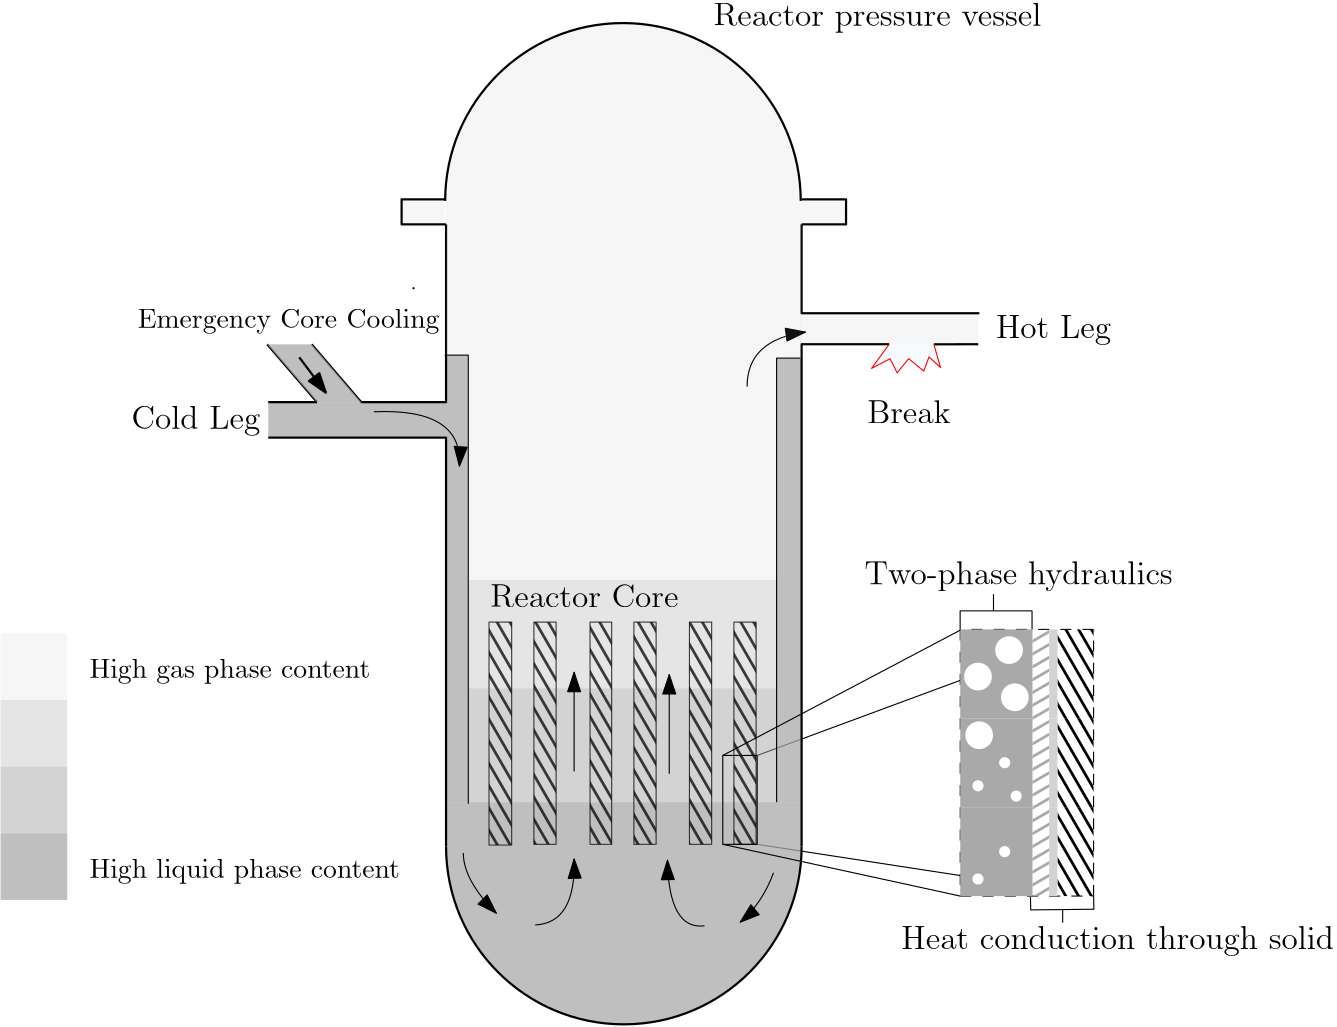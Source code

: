 <?xml version="1.0"?>
<!DOCTYPE ipe SYSTEM "ipe.dtd">
<ipe version="70206" creator="Ipe 7.2.7">
<info created="D:20170501110047" modified="D:20170503193139"/>
<ipestyle name="basic">
<symbol name="arrow/arc(spx)">
<path stroke="sym-stroke" fill="sym-stroke" pen="sym-pen">
0 0 m
-1 0.333 l
-1 -0.333 l
h
</path>
</symbol>
<symbol name="arrow/farc(spx)">
<path stroke="sym-stroke" fill="white" pen="sym-pen">
0 0 m
-1 0.333 l
-1 -0.333 l
h
</path>
</symbol>
<symbol name="arrow/ptarc(spx)">
<path stroke="sym-stroke" fill="sym-stroke" pen="sym-pen">
0 0 m
-1 0.333 l
-0.8 0 l
-1 -0.333 l
h
</path>
</symbol>
<symbol name="arrow/fptarc(spx)">
<path stroke="sym-stroke" fill="white" pen="sym-pen">
0 0 m
-1 0.333 l
-0.8 0 l
-1 -0.333 l
h
</path>
</symbol>
<symbol name="mark/circle(sx)" transformations="translations">
<path fill="sym-stroke">
0.6 0 0 0.6 0 0 e
0.4 0 0 0.4 0 0 e
</path>
</symbol>
<symbol name="mark/disk(sx)" transformations="translations">
<path fill="sym-stroke">
0.6 0 0 0.6 0 0 e
</path>
</symbol>
<symbol name="mark/fdisk(sfx)" transformations="translations">
<group>
<path fill="sym-fill">
0.5 0 0 0.5 0 0 e
</path>
<path fill="sym-stroke" fillrule="eofill">
0.6 0 0 0.6 0 0 e
0.4 0 0 0.4 0 0 e
</path>
</group>
</symbol>
<symbol name="mark/box(sx)" transformations="translations">
<path fill="sym-stroke" fillrule="eofill">
-0.6 -0.6 m
0.6 -0.6 l
0.6 0.6 l
-0.6 0.6 l
h
-0.4 -0.4 m
0.4 -0.4 l
0.4 0.4 l
-0.4 0.4 l
h
</path>
</symbol>
<symbol name="mark/square(sx)" transformations="translations">
<path fill="sym-stroke">
-0.6 -0.6 m
0.6 -0.6 l
0.6 0.6 l
-0.6 0.6 l
h
</path>
</symbol>
<symbol name="mark/fsquare(sfx)" transformations="translations">
<group>
<path fill="sym-fill">
-0.5 -0.5 m
0.5 -0.5 l
0.5 0.5 l
-0.5 0.5 l
h
</path>
<path fill="sym-stroke" fillrule="eofill">
-0.6 -0.6 m
0.6 -0.6 l
0.6 0.6 l
-0.6 0.6 l
h
-0.4 -0.4 m
0.4 -0.4 l
0.4 0.4 l
-0.4 0.4 l
h
</path>
</group>
</symbol>
<symbol name="mark/cross(sx)" transformations="translations">
<group>
<path fill="sym-stroke">
-0.43 -0.57 m
0.57 0.43 l
0.43 0.57 l
-0.57 -0.43 l
h
</path>
<path fill="sym-stroke">
-0.43 0.57 m
0.57 -0.43 l
0.43 -0.57 l
-0.57 0.43 l
h
</path>
</group>
</symbol>
<symbol name="arrow/fnormal(spx)">
<path stroke="sym-stroke" fill="white" pen="sym-pen">
0 0 m
-1 0.333 l
-1 -0.333 l
h
</path>
</symbol>
<symbol name="arrow/pointed(spx)">
<path stroke="sym-stroke" fill="sym-stroke" pen="sym-pen">
0 0 m
-1 0.333 l
-0.8 0 l
-1 -0.333 l
h
</path>
</symbol>
<symbol name="arrow/fpointed(spx)">
<path stroke="sym-stroke" fill="white" pen="sym-pen">
0 0 m
-1 0.333 l
-0.8 0 l
-1 -0.333 l
h
</path>
</symbol>
<symbol name="arrow/linear(spx)">
<path stroke="sym-stroke" pen="sym-pen">
-1 0.333 m
0 0 l
-1 -0.333 l
</path>
</symbol>
<symbol name="arrow/fdouble(spx)">
<path stroke="sym-stroke" fill="white" pen="sym-pen">
0 0 m
-1 0.333 l
-1 -0.333 l
h
-1 0 m
-2 0.333 l
-2 -0.333 l
h
</path>
</symbol>
<symbol name="arrow/double(spx)">
<path stroke="sym-stroke" fill="sym-stroke" pen="sym-pen">
0 0 m
-1 0.333 l
-1 -0.333 l
h
-1 0 m
-2 0.333 l
-2 -0.333 l
h
</path>
</symbol>
<pen name="heavier" value="0.8"/>
<pen name="fat" value="1.2"/>
<pen name="ultrafat" value="2"/>
<symbolsize name="large" value="5"/>
<symbolsize name="small" value="2"/>
<symbolsize name="tiny" value="1.1"/>
<arrowsize name="large" value="10"/>
<arrowsize name="small" value="5"/>
<arrowsize name="tiny" value="3"/>
<color name="red" value="1 0 0"/>
<color name="green" value="0 1 0"/>
<color name="blue" value="0 0 1"/>
<color name="yellow" value="1 1 0"/>
<color name="orange" value="1 0.647 0"/>
<color name="gold" value="1 0.843 0"/>
<color name="purple" value="0.627 0.125 0.941"/>
<color name="gray" value="0.745"/>
<color name="brown" value="0.647 0.165 0.165"/>
<color name="navy" value="0 0 0.502"/>
<color name="pink" value="1 0.753 0.796"/>
<color name="seagreen" value="0.18 0.545 0.341"/>
<color name="turquoise" value="0.251 0.878 0.816"/>
<color name="violet" value="0.933 0.51 0.933"/>
<color name="darkblue" value="0 0 0.545"/>
<color name="darkcyan" value="0 0.545 0.545"/>
<color name="darkgray" value="0.663"/>
<color name="darkgreen" value="0 0.392 0"/>
<color name="darkmagenta" value="0.545 0 0.545"/>
<color name="darkorange" value="1 0.549 0"/>
<color name="darkred" value="0.545 0 0"/>
<color name="lightblue" value="0.678 0.847 0.902"/>
<color name="lightcyan" value="0.878 1 1"/>
<color name="lightgray" value="0.827"/>
<color name="lightgreen" value="0.565 0.933 0.565"/>
<color name="lightyellow" value="1 1 0.878"/>
<dashstyle name="dashed" value="[4] 0"/>
<dashstyle name="dotted" value="[1 3] 0"/>
<dashstyle name="dash dotted" value="[4 2 1 2] 0"/>
<dashstyle name="dash dot dotted" value="[4 2 1 2 1 2] 0"/>
<textsize name="large" value="\large"/>
<textsize name="Large" value="\Large"/>
<textsize name="LARGE" value="\LARGE"/>
<textsize name="huge" value="\huge"/>
<textsize name="Huge" value="\Huge"/>
<textsize name="small" value="\small"/>
<textsize name="footnote" value="\footnotesize"/>
<textsize name="tiny" value="\tiny"/>
<textstyle name="center" begin="\begin{center}" end="\end{center}"/>
<textstyle name="itemize" begin="\begin{itemize}" end="\end{itemize}"/>
<textstyle name="item" begin="\begin{itemize}\item{}" end="\end{itemize}"/>
<gridsize name="4 pts" value="4"/>
<gridsize name="8 pts (~3 mm)" value="8"/>
<gridsize name="16 pts (~6 mm)" value="16"/>
<gridsize name="32 pts (~12 mm)" value="32"/>
<gridsize name="10 pts (~3.5 mm)" value="10"/>
<gridsize name="20 pts (~7 mm)" value="20"/>
<gridsize name="14 pts (~5 mm)" value="14"/>
<gridsize name="28 pts (~10 mm)" value="28"/>
<gridsize name="56 pts (~20 mm)" value="56"/>
<anglesize name="90 deg" value="90"/>
<anglesize name="60 deg" value="60"/>
<anglesize name="45 deg" value="45"/>
<anglesize name="30 deg" value="30"/>
<anglesize name="22.5 deg" value="22.5"/>
<opacity name="10%" value="0.1"/>
<opacity name="30%" value="0.3"/>
<opacity name="50%" value="0.5"/>
<opacity name="75%" value="0.75"/>
<tiling name="falling" angle="-60" step="4" width="1"/>
<tiling name="rising" angle="30" step="4" width="1"/>
</ipestyle>
<page>
<layer name="alpha"/>
<view layers="alpha" active="alpha"/>
<path layer="alpha" matrix="0.540671 0 0 0.58198 174.617 172.52" stroke="black">
240 384 m
464 352 l
</path>
<path matrix="0.541846 0 0 1.40264 174.335 -200.38" stroke="black">
240 448 m
464 480 l
</path>
<path matrix="0.6 0 0 0.75 147.089 113.376" stroke="black" fill="white" dash="dashed">
384 480 m
384 352 l
464 352 l
464 480 l
h
</path>
<path matrix="1 0 0 1 128.379 -116.804" fill="darkgray" opacity="75%">
192 512 m
64 0 0 -64 128 512 64 512 a
64 528 m
64 512 l
192 512 l
192 528 l
192 528 l
192 528 l
h
</path>
<path matrix="1.14518 0 0 0.993308 91.0691 2.75203" fill="darkgray" opacity="75%">
192.379 572.126 m
192.379 411.196 l
200.238 411.196 l
200.238 572.126 l
h
</path>
<path fill="darkgray" opacity="75%">
192.379 572.126 m
192.379 411.196 l
200.238 411.196 l
200.238 572.126 l
h
</path>
<path matrix="0.8685 0 0 1 89.0705 11.1963" fill="darkgray" opacity="30%">
128 480 m
128 440.982 l
256.492 440.982 l
256.492 480 l
h
</path>
<path fill="darkgray" opacity="75%">
192.379 555.196 m
192.379 542.412 l
128.379 542.412 l
128.379 555.196 l
h
</path>
<path matrix="1 0 0 1 -0.414063 0" fill="darkgray" opacity="10%">
320.379 587.196 m
320.379 576.045 l
384.379 576.045 l
384.379 587.196 l
h
</path>
<path matrix="1 0 0 1 64.3785 43.1963" fill="darkgray" opacity="10%">
255.682 584.462 m
64 0 0 64 191.682 584.462 127.682 584.462 a
128 576 m
112 576 l
112 585 l
128 585 l
256 576 m
272 576 l
272 585 l
256 585 l
127.682 584.462 m
127.682 576 l
256 576 l
256 584.462 l
h
</path>
<path matrix="1 0 0 1 128.06 51.658" stroke="black" pen="heavier">
192 576 m
64 0 0 64 128 576 64 576 a
</path>
<path matrix="0.864957 0 0 3.28054 89.5239 -955.462" fill="darkgray" opacity="10%">
128 480 m
128 440.982 l
256.492 440.982 l
256.492 480 l
h
</path>
<path matrix="0.868282 0 0 0.853791 89.0983 69.6797" fill="darkgray" opacity="50%">
128 448 m
128 400 l
256 400 l
256 448 l
h
</path>
<path matrix="1 0 0 1 128.379 -116.804" stroke="black" pen="heavier">
192 512 m
64 0 0 -64 128 512 64 512 a
</path>
<path matrix="1 0 0 1.15012 64.3785 -46.4504" stroke="black" pen="heavier">
128 384 m
128 512 l
128 512 l
64 512 l
</path>
<path matrix="0.492548 0 0 1.41288 194.286 -147.349" stroke="black" pen="heavier">
256 384 m
256 512 l
320 512 l
</path>
<path matrix="0.477207 0 0 2 131.296 -532.804" stroke="black" pen="heavier">
64 544 m
128 544 l
128 576 l
</path>
<path matrix="1 0 0 1 64.3785 43.1963" stroke="black" pen="heavier">
320 544 m
256 544 l
256 576 l
</path>
<path matrix="1 0 0 1 64.3785 43.1963" stroke="black" pen="heavier">
128 576 m
112 576 l
112 585 l
128 585 l
</path>
<path matrix="1 0 0 1 64.3785 11.1963" stroke="black" pen="heavier" cap="1">
116.28 585.002 m
116.28 585.002 l
</path>
<path matrix="1 0 0 1 208.379 43.1963" stroke="black" pen="heavier">
112 576 m
128 576 l
128 585 l
112 585 l
</path>
<path matrix="1.33333 0 0 1 10.6667 12" stroke="0" fill="black" opacity="75%" tiling="falling">
160 464 m
160 384 l
166 384 l
166 464 l
h
</path>
<path matrix="1.29797 0 0 1 36.537 12" stroke="0" fill="black" opacity="75%" tiling="falling">
160 464 m
160 384 l
166 384 l
166 464 l
h
</path>
<path matrix="1.33333 0 0 1 46.6667 12" stroke="0" fill="black" opacity="75%" tiling="falling">
160 464 m
160 384 l
166 384 l
166 464 l
h
</path>
<path matrix="1.33333 0 0 1 66.6667 12" stroke="0" fill="black" opacity="75%" tiling="falling">
160 464 m
160 384 l
166 384 l
166 464 l
h
</path>
<path matrix="1.35997 0 0 1.00332 -9.75447 10.4601" stroke="0" fill="black" opacity="75%" tiling="falling">
160 464 m
160 384 l
166 384 l
166 464 l
h
</path>
<path matrix="1.33333 0 0 1 -16 12" stroke="0" fill="black" opacity="75%" tiling="falling">
240 464 m
240 384 l
234 384 l
234 464 l
h
</path>
<path matrix="1 0 0 1 64.3785 11.1963" stroke="black">
127.5 560.93 m
136 560.93 l
136 399.445 l
</path>
<path matrix="1 0 0 1 -22.5114 9.3763" fill="darkgray">
400 464 m
400 432 l
426 432 l
426 464 l
h
</path>
<path matrix="1 0 0 1 -22.5114 9.3763" fill="darkgray">
400 432 m
400 400 l
426 400 l
426 432 l
h
</path>
<path matrix="1 0 0 1 -22.5114 9.3763" fill="darkgray">
400 400 m
400 368 l
426 368 l
426 400 l
h
</path>
<path matrix="1 0 0 1 -22.5114 9.3763" fill="1">
2 0 0 2 416 384 e
</path>
<path matrix="1 0 0 1 -22.5114 41.3763" fill="1">
2 0 0 2 416 384 e
</path>
<path matrix="1 0 0 1 -32.1154 33.064" fill="1">
2 0 0 2 416 384 e
</path>
<path matrix="1 0 0 1 -32.1154 -0.475133" fill="1">
2 0 0 2 416 384 e
</path>
<path matrix="1 0 0 1 -31.7013 51.2827" fill="1">
5 0 0 5 416 384 e
</path>
<path matrix="1 0 0 1 -32.1153 72.4003" fill="1">
5 0 0 5 416 384 e
</path>
<path matrix="1 0 0 1 -18.8653 64.9471" fill="1">
5 0 0 5 416 384 e
</path>
<path matrix="1 0 0 1 -20.9356 81.9237" fill="1">
5 0 0 5 416 384 e
</path>
<path matrix="1 0 0 1 -18.3708 29.3685" fill="1">
2 0 0 2 416 384 e
</path>
<path matrix="1 0 0 1 -22.5114 -22.6237" fill="black" tiling="falling">
435 464 m
435 432 l
448 432 l
448 464 l
h
</path>
<path matrix="1 0 0 1 -22.5114 -54.6237" fill="black" tiling="falling">
435 464 m
435 432 l
448 432 l
448 464 l
h
</path>
<path matrix="1 0 0 1 -22.5114 -22.6237" fill="lightgray">
432 464 m
432 432 l
435 432 l
435 464 l
h
</path>
<path matrix="1 0 0 1 -22.5114 -54.6237" fill="lightgray">
432 464 m
432 432 l
435 432 l
435 464 l
h
</path>
<path matrix="1 0 0 1 -12.5114 -54.6237" fill="darkgray" tiling="rising">
416 464 m
416 432 l
422 432 l
422 464 l
h
</path>
<path matrix="1 0 0 1 -12.5114 -22.6237" fill="darkgray" tiling="rising">
416 464 m
416 432 l
422 432 l
422 464 l
h
</path>
<path matrix="0.534299 0 0 0.58198 172.317 172.52" stroke="black">
224 384 m
384 352 l
</path>
<text matrix="1 0 0 1 -136.993 73.5963" transformations="translations" pos="480 416" stroke="black" type="label" width="111.012" height="8.307" depth="2.32" valign="baseline" size="large">Two-phase hydraulics</text>
<text matrix="0.994039 0 0 1.00766 -89.0574 -28.6506" transformations="translations" pos="448 384" stroke="black" type="label" width="155.815" height="8.307" depth="2.32" valign="baseline" size="large">Heat conduction through solid</text>
<path matrix="1.13193 0 0 0.518174 -79.2737 228.085" stroke="black">
403.489 473.376 m
403.489 486.257 l
426.358 486.257 l
426.358 473.376 l
</path>
<path matrix="0.455615 0 0 0.643606 200.784 167.255" stroke="black">
414.108 486.257 m
414.108 495.322 l
</path>
<path matrix="-11.5414 0 0 0.609907 4919.45 148.183" stroke="black">
390.341 367.795 m
390.342 360.078 l
</path>
<path matrix="-0.994161 -0.0106271 0.00762643 -0.365905 823.021 554.852" stroke="black">
403.489 473.376 m
403.489 486.257 l
426.358 486.257 l
426.358 473.376 l
</path>
<path matrix="1 0 0 1 64.3785 11.1963" stroke="black">
255.5 559.853 m
247 559.853 l
247 399.983 l
</path>
<text matrix="1 0 0 1 69.4384 89.5868" transformations="translations" pos="138.864 391.8" stroke="black" type="label" width="67.795" height="8.169" depth="0" valign="baseline" size="large">Reactor Core</text>
<text matrix="1 0 0 1 -158.147 107.764" transformations="translations" pos="446.762 582.89" stroke="black" type="label" width="118.131" height="8.307" depth="2.32" valign="baseline" size="large">Reactor pressure vessel</text>
<text matrix="1 0 0 1 -373.46 -29.2287" transformations="translations" pos="452.61 574.812" stroke="black" type="label" width="46.334" height="8.307" depth="2.32" valign="baseline" size="large">Cold Leg</text>
<text matrix="1 0 0 1 -60.1799 -62.2792" transformations="translations" pos="450.51 640.59" stroke="black" type="label" width="41.452" height="8.174" depth="2.32" valign="baseline" size="large">Hot Leg</text>
<path matrix="1 0 0 1 8.3972 2.79907" stroke="black" arrow="normal/normal">
158.008 548.921 m
190.197 550.321
188.798 529.328 c
</path>
<path stroke="black" arrow="normal/normal">
198.594 392.873 m
198.594 383.076
210.49 371.18 c
</path>
<path stroke="black" arrow="normal/normal">
238.481 422.263 m
238.481 457.951 l
</path>
<path stroke="black" arrow="normal/normal">
300.76 560.817 m
300.76 577.611
321.753 580.41 c
</path>
<path stroke="black" arrow="normal/normal">
224.486 366.982 m
239.181 367.681
238.481 390.774 c
</path>
<path fill="darkgray" opacity="10%">
192.379 619.196 m
192.379 572.126 l
200.238 572.126 l
200.238 619.196 l
h
</path>
<path matrix="1.14518 0 0 1.02288 91.0691 -14.1669" fill="darkgray" opacity="10%">
192.379 619.196 m
192.379 572.126 l
200.238 572.126 l
200.238 619.196 l
h
</path>
<path matrix="1 0 0 1 34.2491 -0.82788" stroke="black" arrow="normal/normal">
238.481 422.263 m
238.481 457.951 l
</path>
<path matrix="0.00491511 -1.71503 0.557182 0.0151289 66.5111 769.75" stroke="black" rarrow="normal/normal">
224.486 366.982 m
239.181 367.681
238.481 390.774 c
</path>
<path stroke="black" arrow="normal/normal">
310.267 385.764 m
306.127 374.584
298.259 367.959 c
</path>
<path stroke="black" pen="heavier">
368 576 m
383.964 576.045 l
</path>
<path fill="lightblue" opacity="10%">
351.902 576.045 m
345.542 567.33 l
352.231 570.834 l
354.779 565.738 l
358.92 570.834 l
364.334 566.375 l
366.245 571.471 l
370.386 567.649 l
368 576 l
368 576 l
</path>
<path stroke="red">
351.902 576.045 m
345.542 567.33 l
352.231 570.834 l
354.779 565.738 l
358.92 570.834 l
364.334 566.375 l
366.245 571.471 l
370.386 567.649 l
368 576 l
368 576 l
</path>
<text matrix="1 0 0 1 3.47869 -9.60346" transformations="translations" pos="340.494 557.211" stroke="black" type="label" width="30.076" height="8.302" depth="0" valign="baseline" size="large">Break</text>
<path stroke="black" pen="heavier">
128 576 m
145.906 555.196 l
</path>
<path stroke="black" pen="heavier">
144 576 m
161.837 555.196 l
</path>
<path stroke="black" pen="heavier">
145.906 555.196 m
128.379 555.196 l
</path>
<path fill="darkgray" opacity="75%">
128 576 m
144 576 l
161.837 555.196 l
145.906 555.196 l
128 576 l
</path>
<text matrix="1 0 0 1 -30.6345 -26.0137" transformations="translations" pos="112 608" stroke="black" type="label" width="108.676" height="6.926" depth="1.93" valign="baseline">Emergency Core Cooling</text>
<path stroke="black" pen="heavier" arrow="normal/normal">
139.534 571.34 m
149.093 558.596 l
</path>
<path matrix="1 0 0 1 -32 32" fill="darkgray" opacity="30%">
64 416 m
64 392 l
88 392 l
88 416 l
h
</path>
<path matrix="1 0 0 1 -32 32" fill="darkgray" opacity="50%">
64 392 m
64 368 l
88 368 l
88 392 l
h
</path>
<path matrix="1 0 0 1 -32 32" fill="darkgray" opacity="75%">
64 368 m
64 344 l
88 344 l
88 368 l
h
</path>
<path matrix="1 0 0 1 -32 32" fill="darkgray" opacity="10%">
64 440 m
64 416 l
88 416 l
88 440 l
h
</path>
<text matrix="1 0 0 1 -72 16" transformations="translations" pos="136 368" stroke="black" type="label" width="111.859" height="6.926" depth="1.93" valign="baseline">High liquid phase content</text>
<text matrix="1 0 0 1 -40 24" transformations="translations" pos="104 432" stroke="black" type="label" width="101.121" height="6.926" depth="1.93" valign="baseline">High gas phase content</text>
<path stroke="black">
292 428.002 m
292 396 l
304.378 396 l
304.378 428.002 l
h
</path>
<path matrix="0.534299 0 0 1.40956 172.317 -203.48" stroke="black">
224 448 m
384 480 l
</path>
<path matrix="1 0 0 1 -22.5114 9.3763" fill="black" tiling="falling">
435 464 m
435 432 l
448 432 l
448 464 l
h
</path>
<path matrix="1 0 0 1 -12.5114 9.3763" fill="darkgray" tiling="rising">
416 464 m
416 432 l
422 432 l
422 464 l
h
</path>
<path matrix="1 0 0 1 -22.5114 9.3763" fill="lightgray">
432 464 m
432 432 l
435 432 l
435 464 l
h
</path>
</page>
</ipe>
